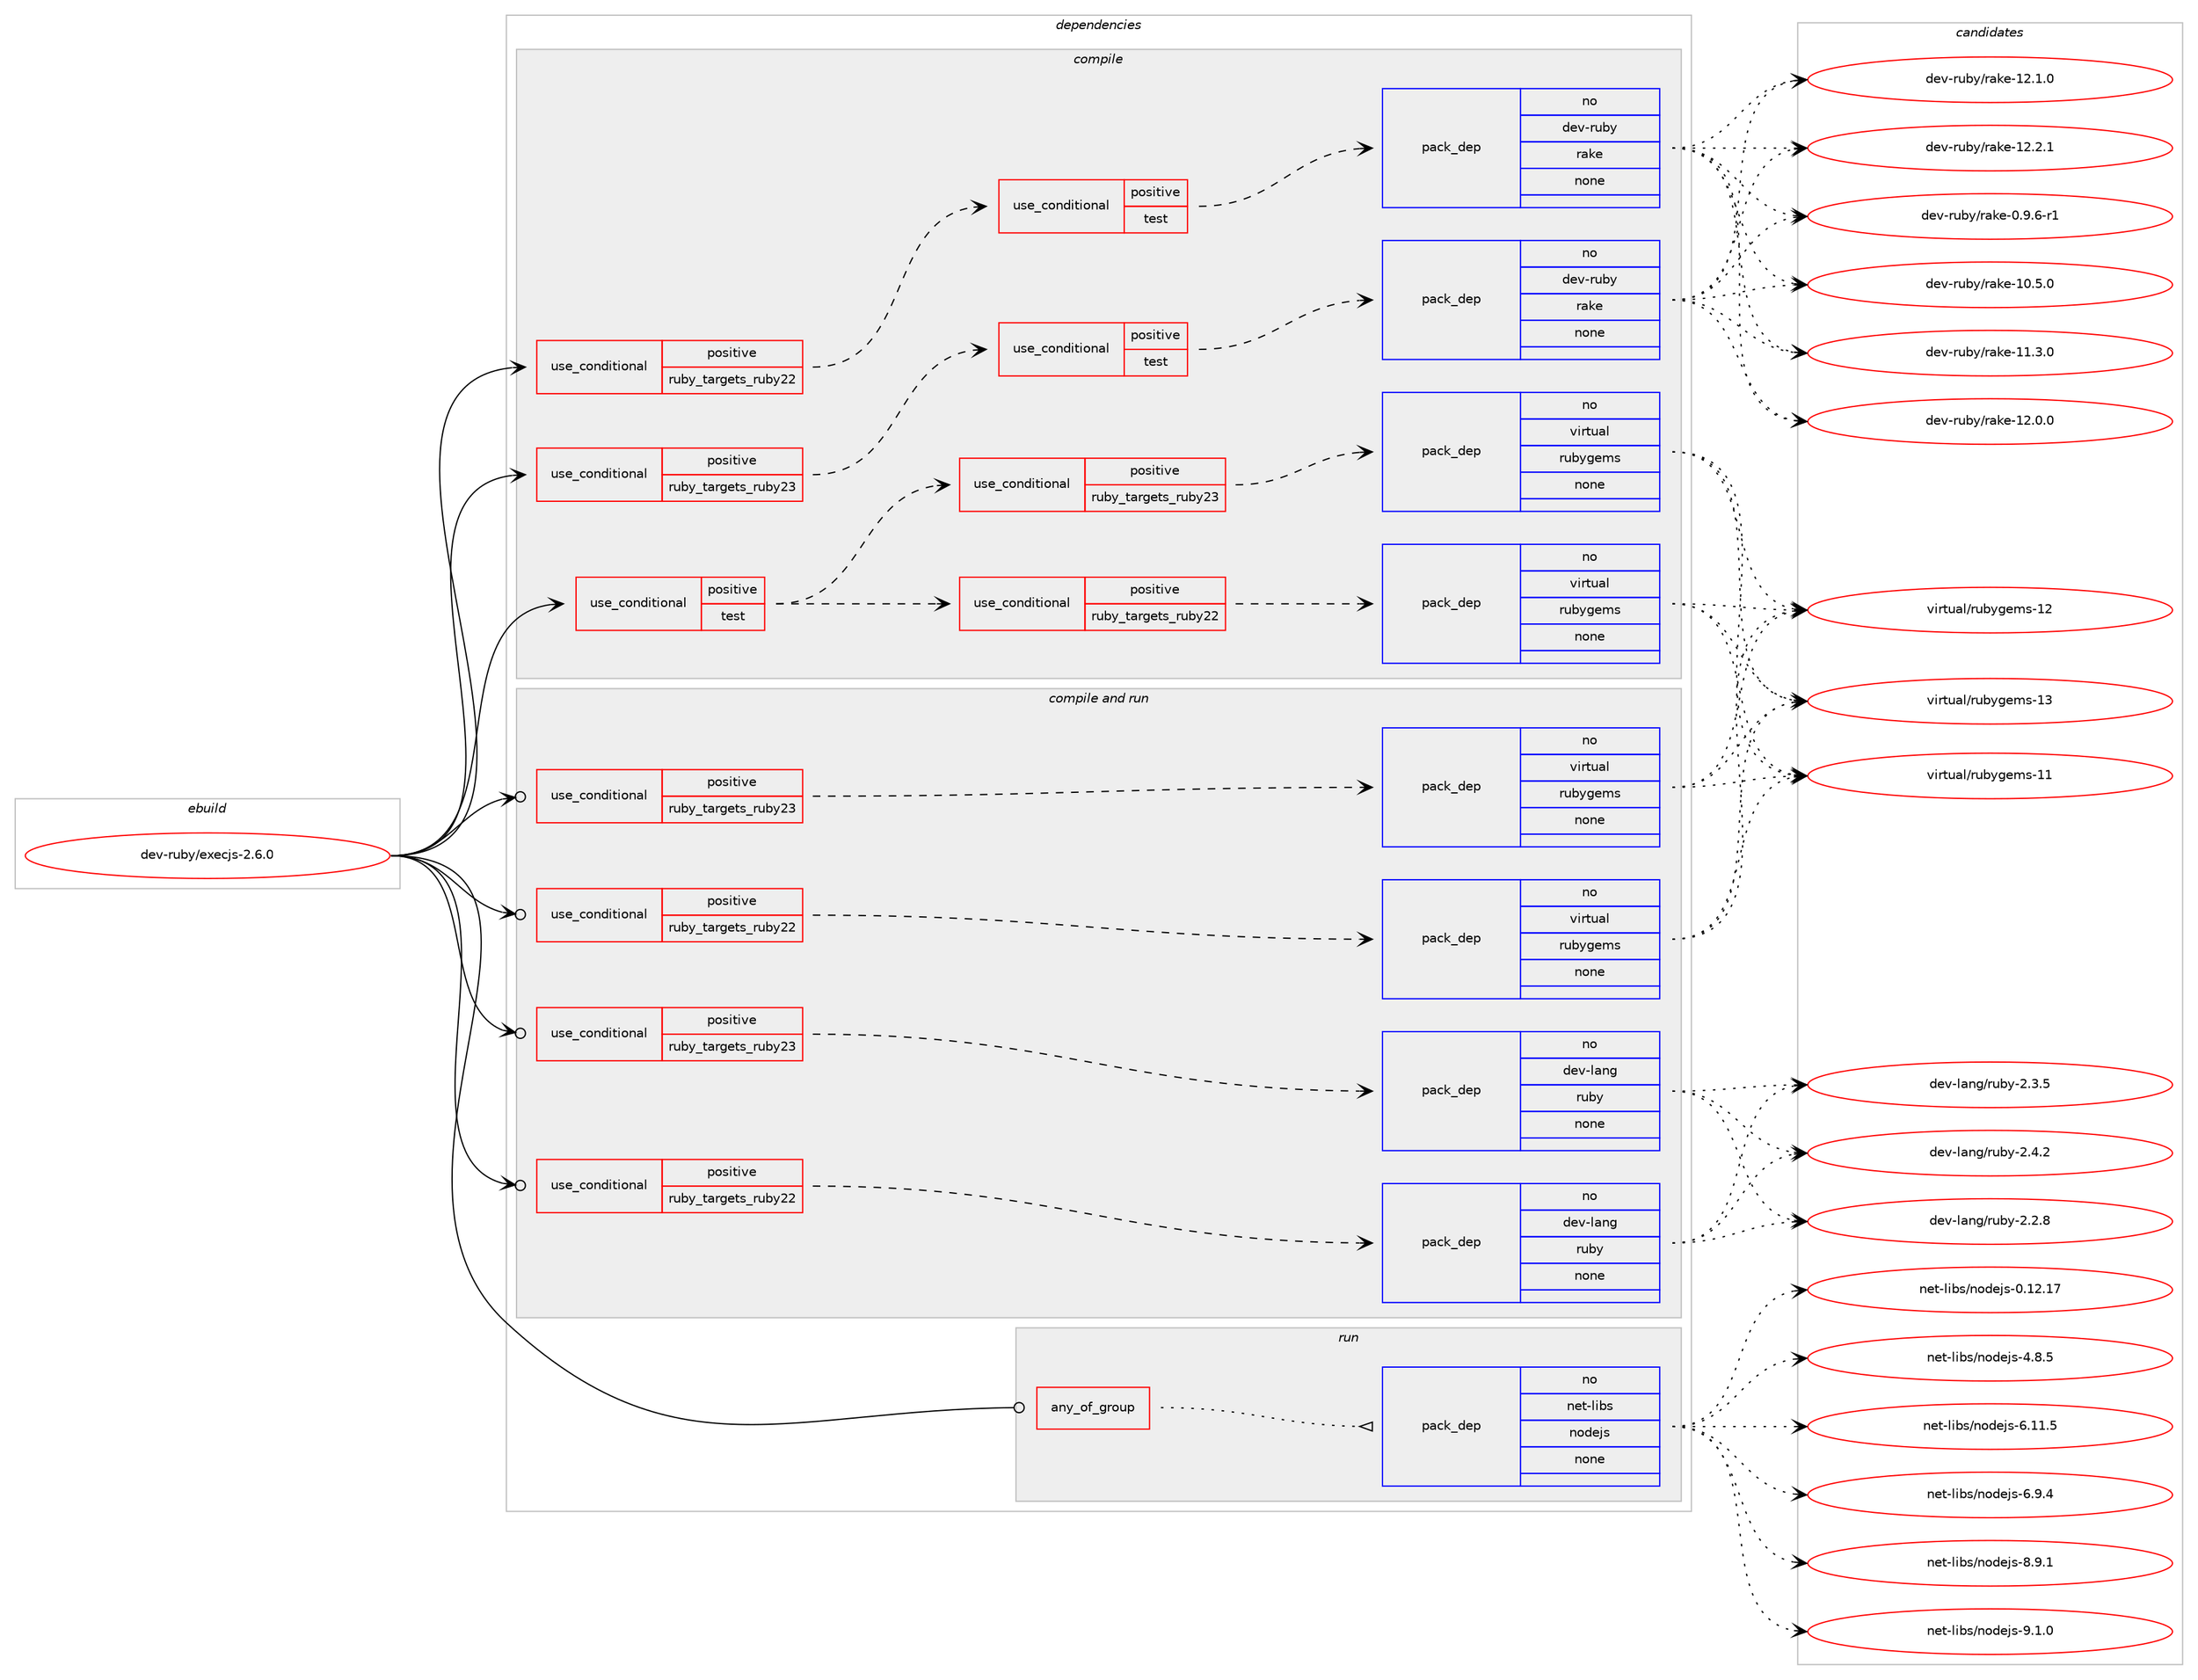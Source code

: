 digraph prolog {

# *************
# Graph options
# *************

newrank=true;
concentrate=true;
compound=true;
graph [rankdir=LR,fontname=Helvetica,fontsize=10,ranksep=1.5];#, ranksep=2.5, nodesep=0.2];
edge  [arrowhead=vee];
node  [fontname=Helvetica,fontsize=10];

# **********
# The ebuild
# **********

subgraph cluster_leftcol {
color=gray;
rank=same;
label=<<i>ebuild</i>>;
id [label="dev-ruby/execjs-2.6.0", color=red, width=4, href="../dev-ruby/execjs-2.6.0.svg"];
}

# ****************
# The dependencies
# ****************

subgraph cluster_midcol {
color=gray;
label=<<i>dependencies</i>>;
subgraph cluster_compile {
fillcolor="#eeeeee";
style=filled;
label=<<i>compile</i>>;
subgraph cond56389 {
dependency237226 [label=<<TABLE BORDER="0" CELLBORDER="1" CELLSPACING="0" CELLPADDING="4"><TR><TD ROWSPAN="3" CELLPADDING="10">use_conditional</TD></TR><TR><TD>positive</TD></TR><TR><TD>ruby_targets_ruby22</TD></TR></TABLE>>, shape=none, color=red];
subgraph cond56390 {
dependency237227 [label=<<TABLE BORDER="0" CELLBORDER="1" CELLSPACING="0" CELLPADDING="4"><TR><TD ROWSPAN="3" CELLPADDING="10">use_conditional</TD></TR><TR><TD>positive</TD></TR><TR><TD>test</TD></TR></TABLE>>, shape=none, color=red];
subgraph pack176762 {
dependency237228 [label=<<TABLE BORDER="0" CELLBORDER="1" CELLSPACING="0" CELLPADDING="4" WIDTH="220"><TR><TD ROWSPAN="6" CELLPADDING="30">pack_dep</TD></TR><TR><TD WIDTH="110">no</TD></TR><TR><TD>dev-ruby</TD></TR><TR><TD>rake</TD></TR><TR><TD>none</TD></TR><TR><TD></TD></TR></TABLE>>, shape=none, color=blue];
}
dependency237227:e -> dependency237228:w [weight=20,style="dashed",arrowhead="vee"];
}
dependency237226:e -> dependency237227:w [weight=20,style="dashed",arrowhead="vee"];
}
id:e -> dependency237226:w [weight=20,style="solid",arrowhead="vee"];
subgraph cond56391 {
dependency237229 [label=<<TABLE BORDER="0" CELLBORDER="1" CELLSPACING="0" CELLPADDING="4"><TR><TD ROWSPAN="3" CELLPADDING="10">use_conditional</TD></TR><TR><TD>positive</TD></TR><TR><TD>ruby_targets_ruby23</TD></TR></TABLE>>, shape=none, color=red];
subgraph cond56392 {
dependency237230 [label=<<TABLE BORDER="0" CELLBORDER="1" CELLSPACING="0" CELLPADDING="4"><TR><TD ROWSPAN="3" CELLPADDING="10">use_conditional</TD></TR><TR><TD>positive</TD></TR><TR><TD>test</TD></TR></TABLE>>, shape=none, color=red];
subgraph pack176763 {
dependency237231 [label=<<TABLE BORDER="0" CELLBORDER="1" CELLSPACING="0" CELLPADDING="4" WIDTH="220"><TR><TD ROWSPAN="6" CELLPADDING="30">pack_dep</TD></TR><TR><TD WIDTH="110">no</TD></TR><TR><TD>dev-ruby</TD></TR><TR><TD>rake</TD></TR><TR><TD>none</TD></TR><TR><TD></TD></TR></TABLE>>, shape=none, color=blue];
}
dependency237230:e -> dependency237231:w [weight=20,style="dashed",arrowhead="vee"];
}
dependency237229:e -> dependency237230:w [weight=20,style="dashed",arrowhead="vee"];
}
id:e -> dependency237229:w [weight=20,style="solid",arrowhead="vee"];
subgraph cond56393 {
dependency237232 [label=<<TABLE BORDER="0" CELLBORDER="1" CELLSPACING="0" CELLPADDING="4"><TR><TD ROWSPAN="3" CELLPADDING="10">use_conditional</TD></TR><TR><TD>positive</TD></TR><TR><TD>test</TD></TR></TABLE>>, shape=none, color=red];
subgraph cond56394 {
dependency237233 [label=<<TABLE BORDER="0" CELLBORDER="1" CELLSPACING="0" CELLPADDING="4"><TR><TD ROWSPAN="3" CELLPADDING="10">use_conditional</TD></TR><TR><TD>positive</TD></TR><TR><TD>ruby_targets_ruby22</TD></TR></TABLE>>, shape=none, color=red];
subgraph pack176764 {
dependency237234 [label=<<TABLE BORDER="0" CELLBORDER="1" CELLSPACING="0" CELLPADDING="4" WIDTH="220"><TR><TD ROWSPAN="6" CELLPADDING="30">pack_dep</TD></TR><TR><TD WIDTH="110">no</TD></TR><TR><TD>virtual</TD></TR><TR><TD>rubygems</TD></TR><TR><TD>none</TD></TR><TR><TD></TD></TR></TABLE>>, shape=none, color=blue];
}
dependency237233:e -> dependency237234:w [weight=20,style="dashed",arrowhead="vee"];
}
dependency237232:e -> dependency237233:w [weight=20,style="dashed",arrowhead="vee"];
subgraph cond56395 {
dependency237235 [label=<<TABLE BORDER="0" CELLBORDER="1" CELLSPACING="0" CELLPADDING="4"><TR><TD ROWSPAN="3" CELLPADDING="10">use_conditional</TD></TR><TR><TD>positive</TD></TR><TR><TD>ruby_targets_ruby23</TD></TR></TABLE>>, shape=none, color=red];
subgraph pack176765 {
dependency237236 [label=<<TABLE BORDER="0" CELLBORDER="1" CELLSPACING="0" CELLPADDING="4" WIDTH="220"><TR><TD ROWSPAN="6" CELLPADDING="30">pack_dep</TD></TR><TR><TD WIDTH="110">no</TD></TR><TR><TD>virtual</TD></TR><TR><TD>rubygems</TD></TR><TR><TD>none</TD></TR><TR><TD></TD></TR></TABLE>>, shape=none, color=blue];
}
dependency237235:e -> dependency237236:w [weight=20,style="dashed",arrowhead="vee"];
}
dependency237232:e -> dependency237235:w [weight=20,style="dashed",arrowhead="vee"];
}
id:e -> dependency237232:w [weight=20,style="solid",arrowhead="vee"];
}
subgraph cluster_compileandrun {
fillcolor="#eeeeee";
style=filled;
label=<<i>compile and run</i>>;
subgraph cond56396 {
dependency237237 [label=<<TABLE BORDER="0" CELLBORDER="1" CELLSPACING="0" CELLPADDING="4"><TR><TD ROWSPAN="3" CELLPADDING="10">use_conditional</TD></TR><TR><TD>positive</TD></TR><TR><TD>ruby_targets_ruby22</TD></TR></TABLE>>, shape=none, color=red];
subgraph pack176766 {
dependency237238 [label=<<TABLE BORDER="0" CELLBORDER="1" CELLSPACING="0" CELLPADDING="4" WIDTH="220"><TR><TD ROWSPAN="6" CELLPADDING="30">pack_dep</TD></TR><TR><TD WIDTH="110">no</TD></TR><TR><TD>dev-lang</TD></TR><TR><TD>ruby</TD></TR><TR><TD>none</TD></TR><TR><TD></TD></TR></TABLE>>, shape=none, color=blue];
}
dependency237237:e -> dependency237238:w [weight=20,style="dashed",arrowhead="vee"];
}
id:e -> dependency237237:w [weight=20,style="solid",arrowhead="odotvee"];
subgraph cond56397 {
dependency237239 [label=<<TABLE BORDER="0" CELLBORDER="1" CELLSPACING="0" CELLPADDING="4"><TR><TD ROWSPAN="3" CELLPADDING="10">use_conditional</TD></TR><TR><TD>positive</TD></TR><TR><TD>ruby_targets_ruby22</TD></TR></TABLE>>, shape=none, color=red];
subgraph pack176767 {
dependency237240 [label=<<TABLE BORDER="0" CELLBORDER="1" CELLSPACING="0" CELLPADDING="4" WIDTH="220"><TR><TD ROWSPAN="6" CELLPADDING="30">pack_dep</TD></TR><TR><TD WIDTH="110">no</TD></TR><TR><TD>virtual</TD></TR><TR><TD>rubygems</TD></TR><TR><TD>none</TD></TR><TR><TD></TD></TR></TABLE>>, shape=none, color=blue];
}
dependency237239:e -> dependency237240:w [weight=20,style="dashed",arrowhead="vee"];
}
id:e -> dependency237239:w [weight=20,style="solid",arrowhead="odotvee"];
subgraph cond56398 {
dependency237241 [label=<<TABLE BORDER="0" CELLBORDER="1" CELLSPACING="0" CELLPADDING="4"><TR><TD ROWSPAN="3" CELLPADDING="10">use_conditional</TD></TR><TR><TD>positive</TD></TR><TR><TD>ruby_targets_ruby23</TD></TR></TABLE>>, shape=none, color=red];
subgraph pack176768 {
dependency237242 [label=<<TABLE BORDER="0" CELLBORDER="1" CELLSPACING="0" CELLPADDING="4" WIDTH="220"><TR><TD ROWSPAN="6" CELLPADDING="30">pack_dep</TD></TR><TR><TD WIDTH="110">no</TD></TR><TR><TD>dev-lang</TD></TR><TR><TD>ruby</TD></TR><TR><TD>none</TD></TR><TR><TD></TD></TR></TABLE>>, shape=none, color=blue];
}
dependency237241:e -> dependency237242:w [weight=20,style="dashed",arrowhead="vee"];
}
id:e -> dependency237241:w [weight=20,style="solid",arrowhead="odotvee"];
subgraph cond56399 {
dependency237243 [label=<<TABLE BORDER="0" CELLBORDER="1" CELLSPACING="0" CELLPADDING="4"><TR><TD ROWSPAN="3" CELLPADDING="10">use_conditional</TD></TR><TR><TD>positive</TD></TR><TR><TD>ruby_targets_ruby23</TD></TR></TABLE>>, shape=none, color=red];
subgraph pack176769 {
dependency237244 [label=<<TABLE BORDER="0" CELLBORDER="1" CELLSPACING="0" CELLPADDING="4" WIDTH="220"><TR><TD ROWSPAN="6" CELLPADDING="30">pack_dep</TD></TR><TR><TD WIDTH="110">no</TD></TR><TR><TD>virtual</TD></TR><TR><TD>rubygems</TD></TR><TR><TD>none</TD></TR><TR><TD></TD></TR></TABLE>>, shape=none, color=blue];
}
dependency237243:e -> dependency237244:w [weight=20,style="dashed",arrowhead="vee"];
}
id:e -> dependency237243:w [weight=20,style="solid",arrowhead="odotvee"];
}
subgraph cluster_run {
fillcolor="#eeeeee";
style=filled;
label=<<i>run</i>>;
subgraph any4029 {
dependency237245 [label=<<TABLE BORDER="0" CELLBORDER="1" CELLSPACING="0" CELLPADDING="4"><TR><TD CELLPADDING="10">any_of_group</TD></TR></TABLE>>, shape=none, color=red];subgraph pack176770 {
dependency237246 [label=<<TABLE BORDER="0" CELLBORDER="1" CELLSPACING="0" CELLPADDING="4" WIDTH="220"><TR><TD ROWSPAN="6" CELLPADDING="30">pack_dep</TD></TR><TR><TD WIDTH="110">no</TD></TR><TR><TD>net-libs</TD></TR><TR><TD>nodejs</TD></TR><TR><TD>none</TD></TR><TR><TD></TD></TR></TABLE>>, shape=none, color=blue];
}
dependency237245:e -> dependency237246:w [weight=20,style="dotted",arrowhead="oinv"];
}
id:e -> dependency237245:w [weight=20,style="solid",arrowhead="odot"];
}
}

# **************
# The candidates
# **************

subgraph cluster_choices {
rank=same;
color=gray;
label=<<i>candidates</i>>;

subgraph choice176762 {
color=black;
nodesep=1;
choice100101118451141179812147114971071014548465746544511449 [label="dev-ruby/rake-0.9.6-r1", color=red, width=4,href="../dev-ruby/rake-0.9.6-r1.svg"];
choice1001011184511411798121471149710710145494846534648 [label="dev-ruby/rake-10.5.0", color=red, width=4,href="../dev-ruby/rake-10.5.0.svg"];
choice1001011184511411798121471149710710145494946514648 [label="dev-ruby/rake-11.3.0", color=red, width=4,href="../dev-ruby/rake-11.3.0.svg"];
choice1001011184511411798121471149710710145495046484648 [label="dev-ruby/rake-12.0.0", color=red, width=4,href="../dev-ruby/rake-12.0.0.svg"];
choice1001011184511411798121471149710710145495046494648 [label="dev-ruby/rake-12.1.0", color=red, width=4,href="../dev-ruby/rake-12.1.0.svg"];
choice1001011184511411798121471149710710145495046504649 [label="dev-ruby/rake-12.2.1", color=red, width=4,href="../dev-ruby/rake-12.2.1.svg"];
dependency237228:e -> choice100101118451141179812147114971071014548465746544511449:w [style=dotted,weight="100"];
dependency237228:e -> choice1001011184511411798121471149710710145494846534648:w [style=dotted,weight="100"];
dependency237228:e -> choice1001011184511411798121471149710710145494946514648:w [style=dotted,weight="100"];
dependency237228:e -> choice1001011184511411798121471149710710145495046484648:w [style=dotted,weight="100"];
dependency237228:e -> choice1001011184511411798121471149710710145495046494648:w [style=dotted,weight="100"];
dependency237228:e -> choice1001011184511411798121471149710710145495046504649:w [style=dotted,weight="100"];
}
subgraph choice176763 {
color=black;
nodesep=1;
choice100101118451141179812147114971071014548465746544511449 [label="dev-ruby/rake-0.9.6-r1", color=red, width=4,href="../dev-ruby/rake-0.9.6-r1.svg"];
choice1001011184511411798121471149710710145494846534648 [label="dev-ruby/rake-10.5.0", color=red, width=4,href="../dev-ruby/rake-10.5.0.svg"];
choice1001011184511411798121471149710710145494946514648 [label="dev-ruby/rake-11.3.0", color=red, width=4,href="../dev-ruby/rake-11.3.0.svg"];
choice1001011184511411798121471149710710145495046484648 [label="dev-ruby/rake-12.0.0", color=red, width=4,href="../dev-ruby/rake-12.0.0.svg"];
choice1001011184511411798121471149710710145495046494648 [label="dev-ruby/rake-12.1.0", color=red, width=4,href="../dev-ruby/rake-12.1.0.svg"];
choice1001011184511411798121471149710710145495046504649 [label="dev-ruby/rake-12.2.1", color=red, width=4,href="../dev-ruby/rake-12.2.1.svg"];
dependency237231:e -> choice100101118451141179812147114971071014548465746544511449:w [style=dotted,weight="100"];
dependency237231:e -> choice1001011184511411798121471149710710145494846534648:w [style=dotted,weight="100"];
dependency237231:e -> choice1001011184511411798121471149710710145494946514648:w [style=dotted,weight="100"];
dependency237231:e -> choice1001011184511411798121471149710710145495046484648:w [style=dotted,weight="100"];
dependency237231:e -> choice1001011184511411798121471149710710145495046494648:w [style=dotted,weight="100"];
dependency237231:e -> choice1001011184511411798121471149710710145495046504649:w [style=dotted,weight="100"];
}
subgraph choice176764 {
color=black;
nodesep=1;
choice118105114116117971084711411798121103101109115454949 [label="virtual/rubygems-11", color=red, width=4,href="../virtual/rubygems-11.svg"];
choice118105114116117971084711411798121103101109115454950 [label="virtual/rubygems-12", color=red, width=4,href="../virtual/rubygems-12.svg"];
choice118105114116117971084711411798121103101109115454951 [label="virtual/rubygems-13", color=red, width=4,href="../virtual/rubygems-13.svg"];
dependency237234:e -> choice118105114116117971084711411798121103101109115454949:w [style=dotted,weight="100"];
dependency237234:e -> choice118105114116117971084711411798121103101109115454950:w [style=dotted,weight="100"];
dependency237234:e -> choice118105114116117971084711411798121103101109115454951:w [style=dotted,weight="100"];
}
subgraph choice176765 {
color=black;
nodesep=1;
choice118105114116117971084711411798121103101109115454949 [label="virtual/rubygems-11", color=red, width=4,href="../virtual/rubygems-11.svg"];
choice118105114116117971084711411798121103101109115454950 [label="virtual/rubygems-12", color=red, width=4,href="../virtual/rubygems-12.svg"];
choice118105114116117971084711411798121103101109115454951 [label="virtual/rubygems-13", color=red, width=4,href="../virtual/rubygems-13.svg"];
dependency237236:e -> choice118105114116117971084711411798121103101109115454949:w [style=dotted,weight="100"];
dependency237236:e -> choice118105114116117971084711411798121103101109115454950:w [style=dotted,weight="100"];
dependency237236:e -> choice118105114116117971084711411798121103101109115454951:w [style=dotted,weight="100"];
}
subgraph choice176766 {
color=black;
nodesep=1;
choice10010111845108971101034711411798121455046504656 [label="dev-lang/ruby-2.2.8", color=red, width=4,href="../dev-lang/ruby-2.2.8.svg"];
choice10010111845108971101034711411798121455046514653 [label="dev-lang/ruby-2.3.5", color=red, width=4,href="../dev-lang/ruby-2.3.5.svg"];
choice10010111845108971101034711411798121455046524650 [label="dev-lang/ruby-2.4.2", color=red, width=4,href="../dev-lang/ruby-2.4.2.svg"];
dependency237238:e -> choice10010111845108971101034711411798121455046504656:w [style=dotted,weight="100"];
dependency237238:e -> choice10010111845108971101034711411798121455046514653:w [style=dotted,weight="100"];
dependency237238:e -> choice10010111845108971101034711411798121455046524650:w [style=dotted,weight="100"];
}
subgraph choice176767 {
color=black;
nodesep=1;
choice118105114116117971084711411798121103101109115454949 [label="virtual/rubygems-11", color=red, width=4,href="../virtual/rubygems-11.svg"];
choice118105114116117971084711411798121103101109115454950 [label="virtual/rubygems-12", color=red, width=4,href="../virtual/rubygems-12.svg"];
choice118105114116117971084711411798121103101109115454951 [label="virtual/rubygems-13", color=red, width=4,href="../virtual/rubygems-13.svg"];
dependency237240:e -> choice118105114116117971084711411798121103101109115454949:w [style=dotted,weight="100"];
dependency237240:e -> choice118105114116117971084711411798121103101109115454950:w [style=dotted,weight="100"];
dependency237240:e -> choice118105114116117971084711411798121103101109115454951:w [style=dotted,weight="100"];
}
subgraph choice176768 {
color=black;
nodesep=1;
choice10010111845108971101034711411798121455046504656 [label="dev-lang/ruby-2.2.8", color=red, width=4,href="../dev-lang/ruby-2.2.8.svg"];
choice10010111845108971101034711411798121455046514653 [label="dev-lang/ruby-2.3.5", color=red, width=4,href="../dev-lang/ruby-2.3.5.svg"];
choice10010111845108971101034711411798121455046524650 [label="dev-lang/ruby-2.4.2", color=red, width=4,href="../dev-lang/ruby-2.4.2.svg"];
dependency237242:e -> choice10010111845108971101034711411798121455046504656:w [style=dotted,weight="100"];
dependency237242:e -> choice10010111845108971101034711411798121455046514653:w [style=dotted,weight="100"];
dependency237242:e -> choice10010111845108971101034711411798121455046524650:w [style=dotted,weight="100"];
}
subgraph choice176769 {
color=black;
nodesep=1;
choice118105114116117971084711411798121103101109115454949 [label="virtual/rubygems-11", color=red, width=4,href="../virtual/rubygems-11.svg"];
choice118105114116117971084711411798121103101109115454950 [label="virtual/rubygems-12", color=red, width=4,href="../virtual/rubygems-12.svg"];
choice118105114116117971084711411798121103101109115454951 [label="virtual/rubygems-13", color=red, width=4,href="../virtual/rubygems-13.svg"];
dependency237244:e -> choice118105114116117971084711411798121103101109115454949:w [style=dotted,weight="100"];
dependency237244:e -> choice118105114116117971084711411798121103101109115454950:w [style=dotted,weight="100"];
dependency237244:e -> choice118105114116117971084711411798121103101109115454951:w [style=dotted,weight="100"];
}
subgraph choice176770 {
color=black;
nodesep=1;
choice1101011164510810598115471101111001011061154548464950464955 [label="net-libs/nodejs-0.12.17", color=red, width=4,href="../net-libs/nodejs-0.12.17.svg"];
choice110101116451081059811547110111100101106115455246564653 [label="net-libs/nodejs-4.8.5", color=red, width=4,href="../net-libs/nodejs-4.8.5.svg"];
choice11010111645108105981154711011110010110611545544649494653 [label="net-libs/nodejs-6.11.5", color=red, width=4,href="../net-libs/nodejs-6.11.5.svg"];
choice110101116451081059811547110111100101106115455446574652 [label="net-libs/nodejs-6.9.4", color=red, width=4,href="../net-libs/nodejs-6.9.4.svg"];
choice110101116451081059811547110111100101106115455646574649 [label="net-libs/nodejs-8.9.1", color=red, width=4,href="../net-libs/nodejs-8.9.1.svg"];
choice110101116451081059811547110111100101106115455746494648 [label="net-libs/nodejs-9.1.0", color=red, width=4,href="../net-libs/nodejs-9.1.0.svg"];
dependency237246:e -> choice1101011164510810598115471101111001011061154548464950464955:w [style=dotted,weight="100"];
dependency237246:e -> choice110101116451081059811547110111100101106115455246564653:w [style=dotted,weight="100"];
dependency237246:e -> choice11010111645108105981154711011110010110611545544649494653:w [style=dotted,weight="100"];
dependency237246:e -> choice110101116451081059811547110111100101106115455446574652:w [style=dotted,weight="100"];
dependency237246:e -> choice110101116451081059811547110111100101106115455646574649:w [style=dotted,weight="100"];
dependency237246:e -> choice110101116451081059811547110111100101106115455746494648:w [style=dotted,weight="100"];
}
}

}
